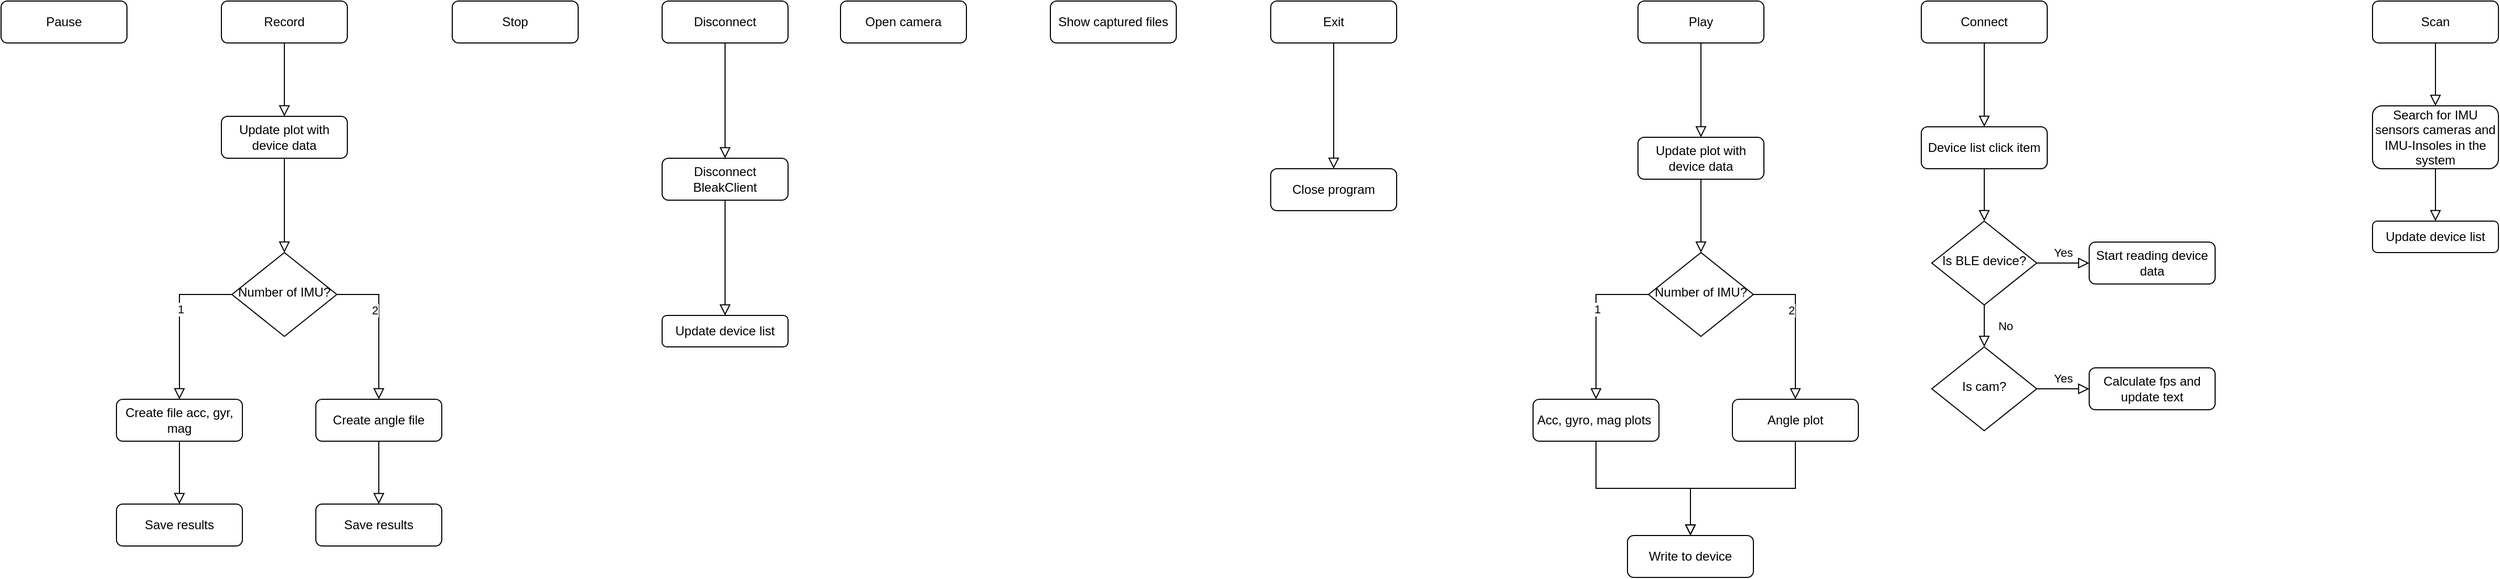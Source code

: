 <mxfile version="20.3.0" type="github">
  <diagram id="C5RBs43oDa-KdzZeNtuy" name="Page-1">
    <mxGraphModel dx="3903" dy="1963" grid="1" gridSize="10" guides="1" tooltips="1" connect="1" arrows="1" fold="1" page="1" pageScale="1" pageWidth="827" pageHeight="1169" math="0" shadow="0">
      <root>
        <mxCell id="WIyWlLk6GJQsqaUBKTNV-0" />
        <mxCell id="WIyWlLk6GJQsqaUBKTNV-1" parent="WIyWlLk6GJQsqaUBKTNV-0" />
        <mxCell id="WIyWlLk6GJQsqaUBKTNV-2" value="" style="rounded=0;html=1;jettySize=auto;orthogonalLoop=1;fontSize=11;endArrow=block;endFill=0;endSize=8;strokeWidth=1;shadow=0;labelBackgroundColor=none;edgeStyle=orthogonalEdgeStyle;" parent="WIyWlLk6GJQsqaUBKTNV-1" source="WIyWlLk6GJQsqaUBKTNV-3" target="WIyWlLk6GJQsqaUBKTNV-6" edge="1">
          <mxGeometry relative="1" as="geometry" />
        </mxCell>
        <mxCell id="WIyWlLk6GJQsqaUBKTNV-3" value="Device list click item" style="rounded=1;whiteSpace=wrap;html=1;fontSize=12;glass=0;strokeWidth=1;shadow=0;" parent="WIyWlLk6GJQsqaUBKTNV-1" vertex="1">
          <mxGeometry x="160" y="80" width="120" height="40" as="geometry" />
        </mxCell>
        <mxCell id="WIyWlLk6GJQsqaUBKTNV-4" value="No" style="rounded=0;html=1;jettySize=auto;orthogonalLoop=1;fontSize=11;endArrow=block;endFill=0;endSize=8;strokeWidth=1;shadow=0;labelBackgroundColor=none;edgeStyle=orthogonalEdgeStyle;" parent="WIyWlLk6GJQsqaUBKTNV-1" source="WIyWlLk6GJQsqaUBKTNV-6" target="WIyWlLk6GJQsqaUBKTNV-10" edge="1">
          <mxGeometry y="20" relative="1" as="geometry">
            <mxPoint as="offset" />
          </mxGeometry>
        </mxCell>
        <mxCell id="WIyWlLk6GJQsqaUBKTNV-5" value="Yes" style="edgeStyle=orthogonalEdgeStyle;rounded=0;html=1;jettySize=auto;orthogonalLoop=1;fontSize=11;endArrow=block;endFill=0;endSize=8;strokeWidth=1;shadow=0;labelBackgroundColor=none;" parent="WIyWlLk6GJQsqaUBKTNV-1" source="WIyWlLk6GJQsqaUBKTNV-6" target="WIyWlLk6GJQsqaUBKTNV-7" edge="1">
          <mxGeometry y="10" relative="1" as="geometry">
            <mxPoint as="offset" />
          </mxGeometry>
        </mxCell>
        <mxCell id="WIyWlLk6GJQsqaUBKTNV-6" value="Is BLE device?" style="rhombus;whiteSpace=wrap;html=1;shadow=0;fontFamily=Helvetica;fontSize=12;align=center;strokeWidth=1;spacing=6;spacingTop=-4;" parent="WIyWlLk6GJQsqaUBKTNV-1" vertex="1">
          <mxGeometry x="170" y="170" width="100" height="80" as="geometry" />
        </mxCell>
        <mxCell id="WIyWlLk6GJQsqaUBKTNV-7" value="Start reading device data" style="rounded=1;whiteSpace=wrap;html=1;fontSize=12;glass=0;strokeWidth=1;shadow=0;" parent="WIyWlLk6GJQsqaUBKTNV-1" vertex="1">
          <mxGeometry x="320" y="190" width="120" height="40" as="geometry" />
        </mxCell>
        <mxCell id="WIyWlLk6GJQsqaUBKTNV-9" value="Yes" style="edgeStyle=orthogonalEdgeStyle;rounded=0;html=1;jettySize=auto;orthogonalLoop=1;fontSize=11;endArrow=block;endFill=0;endSize=8;strokeWidth=1;shadow=0;labelBackgroundColor=none;" parent="WIyWlLk6GJQsqaUBKTNV-1" source="WIyWlLk6GJQsqaUBKTNV-10" target="WIyWlLk6GJQsqaUBKTNV-12" edge="1">
          <mxGeometry y="10" relative="1" as="geometry">
            <mxPoint as="offset" />
          </mxGeometry>
        </mxCell>
        <mxCell id="WIyWlLk6GJQsqaUBKTNV-10" value="Is cam?" style="rhombus;whiteSpace=wrap;html=1;shadow=0;fontFamily=Helvetica;fontSize=12;align=center;strokeWidth=1;spacing=6;spacingTop=-4;" parent="WIyWlLk6GJQsqaUBKTNV-1" vertex="1">
          <mxGeometry x="170" y="290" width="100" height="80" as="geometry" />
        </mxCell>
        <mxCell id="WIyWlLk6GJQsqaUBKTNV-12" value="Calculate fps and update text" style="rounded=1;whiteSpace=wrap;html=1;fontSize=12;glass=0;strokeWidth=1;shadow=0;" parent="WIyWlLk6GJQsqaUBKTNV-1" vertex="1">
          <mxGeometry x="320" y="310" width="120" height="40" as="geometry" />
        </mxCell>
        <mxCell id="mn28sRKZHJ29L1jKlbp--0" value="Connect" style="rounded=1;whiteSpace=wrap;html=1;fontSize=12;glass=0;strokeWidth=1;shadow=0;" parent="WIyWlLk6GJQsqaUBKTNV-1" vertex="1">
          <mxGeometry x="160" y="-40" width="120" height="40" as="geometry" />
        </mxCell>
        <mxCell id="mn28sRKZHJ29L1jKlbp--1" value="" style="rounded=0;html=1;jettySize=auto;orthogonalLoop=1;fontSize=11;endArrow=block;endFill=0;endSize=8;strokeWidth=1;shadow=0;labelBackgroundColor=none;edgeStyle=orthogonalEdgeStyle;" parent="WIyWlLk6GJQsqaUBKTNV-1" source="mn28sRKZHJ29L1jKlbp--0" target="WIyWlLk6GJQsqaUBKTNV-3" edge="1">
          <mxGeometry relative="1" as="geometry">
            <mxPoint x="300" y="10" as="sourcePoint" />
            <mxPoint x="300" y="60" as="targetPoint" />
          </mxGeometry>
        </mxCell>
        <mxCell id="mn28sRKZHJ29L1jKlbp--2" value="Scan" style="rounded=1;whiteSpace=wrap;html=1;fontSize=12;glass=0;strokeWidth=1;shadow=0;" parent="WIyWlLk6GJQsqaUBKTNV-1" vertex="1">
          <mxGeometry x="590" y="-40" width="120" height="40" as="geometry" />
        </mxCell>
        <mxCell id="mn28sRKZHJ29L1jKlbp--3" value="Search for IMU sensors cameras and IMU-Insoles in the system" style="rounded=1;whiteSpace=wrap;html=1;fontSize=12;glass=0;strokeWidth=1;shadow=0;" parent="WIyWlLk6GJQsqaUBKTNV-1" vertex="1">
          <mxGeometry x="590" y="60" width="120" height="60" as="geometry" />
        </mxCell>
        <mxCell id="mn28sRKZHJ29L1jKlbp--4" value="Update device list" style="rounded=1;whiteSpace=wrap;html=1;fontSize=12;glass=0;strokeWidth=1;shadow=0;" parent="WIyWlLk6GJQsqaUBKTNV-1" vertex="1">
          <mxGeometry x="590" y="170" width="120" height="30" as="geometry" />
        </mxCell>
        <mxCell id="mn28sRKZHJ29L1jKlbp--5" value="" style="rounded=0;html=1;jettySize=auto;orthogonalLoop=1;fontSize=11;endArrow=block;endFill=0;endSize=8;strokeWidth=1;shadow=0;labelBackgroundColor=none;edgeStyle=orthogonalEdgeStyle;" parent="WIyWlLk6GJQsqaUBKTNV-1" source="mn28sRKZHJ29L1jKlbp--2" target="mn28sRKZHJ29L1jKlbp--3" edge="1">
          <mxGeometry relative="1" as="geometry">
            <mxPoint x="530" y="20" as="sourcePoint" />
            <mxPoint x="530" y="100" as="targetPoint" />
          </mxGeometry>
        </mxCell>
        <mxCell id="mn28sRKZHJ29L1jKlbp--6" value="" style="rounded=0;html=1;jettySize=auto;orthogonalLoop=1;fontSize=11;endArrow=block;endFill=0;endSize=8;strokeWidth=1;shadow=0;labelBackgroundColor=none;edgeStyle=orthogonalEdgeStyle;" parent="WIyWlLk6GJQsqaUBKTNV-1" source="mn28sRKZHJ29L1jKlbp--3" target="mn28sRKZHJ29L1jKlbp--4" edge="1">
          <mxGeometry relative="1" as="geometry">
            <mxPoint x="550" y="145" as="sourcePoint" />
            <mxPoint x="550" y="225" as="targetPoint" />
          </mxGeometry>
        </mxCell>
        <mxCell id="mn28sRKZHJ29L1jKlbp--7" value="Play" style="rounded=1;whiteSpace=wrap;html=1;fontSize=12;glass=0;strokeWidth=1;shadow=0;" parent="WIyWlLk6GJQsqaUBKTNV-1" vertex="1">
          <mxGeometry x="-110" y="-40" width="120" height="40" as="geometry" />
        </mxCell>
        <mxCell id="mn28sRKZHJ29L1jKlbp--9" value="Number of IMU?" style="rhombus;whiteSpace=wrap;html=1;shadow=0;fontFamily=Helvetica;fontSize=12;align=center;strokeWidth=1;spacing=6;spacingTop=-4;" parent="WIyWlLk6GJQsqaUBKTNV-1" vertex="1">
          <mxGeometry x="-100" y="200" width="100" height="80" as="geometry" />
        </mxCell>
        <mxCell id="mn28sRKZHJ29L1jKlbp--11" value="Acc, gyro, mag plots&amp;nbsp;" style="rounded=1;whiteSpace=wrap;html=1;fontSize=12;glass=0;strokeWidth=1;shadow=0;" parent="WIyWlLk6GJQsqaUBKTNV-1" vertex="1">
          <mxGeometry x="-210" y="340" width="120" height="40" as="geometry" />
        </mxCell>
        <mxCell id="mn28sRKZHJ29L1jKlbp--12" value="Angle plot" style="rounded=1;whiteSpace=wrap;html=1;fontSize=12;glass=0;strokeWidth=1;shadow=0;" parent="WIyWlLk6GJQsqaUBKTNV-1" vertex="1">
          <mxGeometry x="-20" y="340" width="120" height="40" as="geometry" />
        </mxCell>
        <mxCell id="mn28sRKZHJ29L1jKlbp--13" value="" style="rounded=0;html=1;jettySize=auto;orthogonalLoop=1;fontSize=11;endArrow=block;endFill=0;endSize=8;strokeWidth=1;shadow=0;labelBackgroundColor=none;edgeStyle=orthogonalEdgeStyle;exitX=0;exitY=0.5;exitDx=0;exitDy=0;" parent="WIyWlLk6GJQsqaUBKTNV-1" source="mn28sRKZHJ29L1jKlbp--9" target="mn28sRKZHJ29L1jKlbp--11" edge="1">
          <mxGeometry relative="1" as="geometry">
            <mxPoint x="-120" y="330" as="sourcePoint" />
            <mxPoint x="-120" y="440" as="targetPoint" />
          </mxGeometry>
        </mxCell>
        <mxCell id="mn28sRKZHJ29L1jKlbp--14" value="1" style="edgeLabel;html=1;align=center;verticalAlign=middle;resizable=0;points=[];" parent="mn28sRKZHJ29L1jKlbp--13" vertex="1" connectable="0">
          <mxGeometry x="-0.152" y="1" relative="1" as="geometry">
            <mxPoint as="offset" />
          </mxGeometry>
        </mxCell>
        <mxCell id="mn28sRKZHJ29L1jKlbp--15" value="" style="rounded=0;html=1;jettySize=auto;orthogonalLoop=1;fontSize=11;endArrow=block;endFill=0;endSize=8;strokeWidth=1;shadow=0;labelBackgroundColor=none;edgeStyle=orthogonalEdgeStyle;exitX=1;exitY=0.5;exitDx=0;exitDy=0;" parent="WIyWlLk6GJQsqaUBKTNV-1" source="mn28sRKZHJ29L1jKlbp--9" target="mn28sRKZHJ29L1jKlbp--12" edge="1">
          <mxGeometry relative="1" as="geometry">
            <mxPoint x="-80" y="370" as="sourcePoint" />
            <mxPoint x="-80" y="480" as="targetPoint" />
          </mxGeometry>
        </mxCell>
        <mxCell id="mn28sRKZHJ29L1jKlbp--16" value="2" style="edgeLabel;html=1;align=center;verticalAlign=middle;resizable=0;points=[];" parent="mn28sRKZHJ29L1jKlbp--15" vertex="1" connectable="0">
          <mxGeometry x="-0.214" y="-4" relative="1" as="geometry">
            <mxPoint as="offset" />
          </mxGeometry>
        </mxCell>
        <mxCell id="mn28sRKZHJ29L1jKlbp--17" value="Write to device" style="rounded=1;whiteSpace=wrap;html=1;fontSize=12;glass=0;strokeWidth=1;shadow=0;" parent="WIyWlLk6GJQsqaUBKTNV-1" vertex="1">
          <mxGeometry x="-120" y="470" width="120" height="40" as="geometry" />
        </mxCell>
        <mxCell id="mn28sRKZHJ29L1jKlbp--18" value="" style="rounded=0;html=1;jettySize=auto;orthogonalLoop=1;fontSize=11;endArrow=block;endFill=0;endSize=8;strokeWidth=1;shadow=0;labelBackgroundColor=none;edgeStyle=orthogonalEdgeStyle;" parent="WIyWlLk6GJQsqaUBKTNV-1" source="mn28sRKZHJ29L1jKlbp--11" target="mn28sRKZHJ29L1jKlbp--17" edge="1">
          <mxGeometry relative="1" as="geometry">
            <mxPoint x="-170" y="460" as="sourcePoint" />
            <mxPoint x="-170" y="570" as="targetPoint" />
          </mxGeometry>
        </mxCell>
        <mxCell id="mn28sRKZHJ29L1jKlbp--19" value="" style="rounded=0;html=1;jettySize=auto;orthogonalLoop=1;fontSize=11;endArrow=block;endFill=0;endSize=8;strokeWidth=1;shadow=0;labelBackgroundColor=none;edgeStyle=orthogonalEdgeStyle;" parent="WIyWlLk6GJQsqaUBKTNV-1" source="mn28sRKZHJ29L1jKlbp--12" target="mn28sRKZHJ29L1jKlbp--17" edge="1">
          <mxGeometry relative="1" as="geometry">
            <mxPoint x="50" y="435" as="sourcePoint" />
            <mxPoint x="50" y="545" as="targetPoint" />
          </mxGeometry>
        </mxCell>
        <mxCell id="mn28sRKZHJ29L1jKlbp--20" value="Exit" style="rounded=1;whiteSpace=wrap;html=1;fontSize=12;glass=0;strokeWidth=1;shadow=0;" parent="WIyWlLk6GJQsqaUBKTNV-1" vertex="1">
          <mxGeometry x="-460" y="-40" width="120" height="40" as="geometry" />
        </mxCell>
        <mxCell id="mn28sRKZHJ29L1jKlbp--21" value="Close program" style="rounded=1;whiteSpace=wrap;html=1;fontSize=12;glass=0;strokeWidth=1;shadow=0;" parent="WIyWlLk6GJQsqaUBKTNV-1" vertex="1">
          <mxGeometry x="-460" y="120" width="120" height="40" as="geometry" />
        </mxCell>
        <mxCell id="mn28sRKZHJ29L1jKlbp--22" value="" style="rounded=0;html=1;jettySize=auto;orthogonalLoop=1;fontSize=11;endArrow=block;endFill=0;endSize=8;strokeWidth=1;shadow=0;labelBackgroundColor=none;edgeStyle=orthogonalEdgeStyle;" parent="WIyWlLk6GJQsqaUBKTNV-1" source="mn28sRKZHJ29L1jKlbp--20" target="mn28sRKZHJ29L1jKlbp--21" edge="1">
          <mxGeometry relative="1" as="geometry">
            <mxPoint x="-380" y="30" as="sourcePoint" />
            <mxPoint x="-380" y="140" as="targetPoint" />
          </mxGeometry>
        </mxCell>
        <mxCell id="mn28sRKZHJ29L1jKlbp--23" value="Show captured files" style="rounded=1;whiteSpace=wrap;html=1;fontSize=12;glass=0;strokeWidth=1;shadow=0;" parent="WIyWlLk6GJQsqaUBKTNV-1" vertex="1">
          <mxGeometry x="-670" y="-40" width="120" height="40" as="geometry" />
        </mxCell>
        <mxCell id="mn28sRKZHJ29L1jKlbp--24" value="Open camera" style="rounded=1;whiteSpace=wrap;html=1;fontSize=12;glass=0;strokeWidth=1;shadow=0;" parent="WIyWlLk6GJQsqaUBKTNV-1" vertex="1">
          <mxGeometry x="-870" y="-40" width="120" height="40" as="geometry" />
        </mxCell>
        <mxCell id="nYYQG9YODrcpCNj0-MgX-0" value="Disconnect" style="rounded=1;whiteSpace=wrap;html=1;fontSize=12;glass=0;strokeWidth=1;shadow=0;" parent="WIyWlLk6GJQsqaUBKTNV-1" vertex="1">
          <mxGeometry x="-1040" y="-40" width="120" height="40" as="geometry" />
        </mxCell>
        <mxCell id="nYYQG9YODrcpCNj0-MgX-1" value="Update device list" style="rounded=1;whiteSpace=wrap;html=1;fontSize=12;glass=0;strokeWidth=1;shadow=0;" parent="WIyWlLk6GJQsqaUBKTNV-1" vertex="1">
          <mxGeometry x="-1040" y="260" width="120" height="30" as="geometry" />
        </mxCell>
        <mxCell id="nYYQG9YODrcpCNj0-MgX-2" value="" style="rounded=0;html=1;jettySize=auto;orthogonalLoop=1;fontSize=11;endArrow=block;endFill=0;endSize=8;strokeWidth=1;shadow=0;labelBackgroundColor=none;edgeStyle=orthogonalEdgeStyle;" parent="WIyWlLk6GJQsqaUBKTNV-1" source="nYYQG9YODrcpCNj0-MgX-3" target="nYYQG9YODrcpCNj0-MgX-1" edge="1">
          <mxGeometry relative="1" as="geometry">
            <mxPoint x="-980.5" y="190" as="sourcePoint" />
            <mxPoint x="-980.5" y="310" as="targetPoint" />
          </mxGeometry>
        </mxCell>
        <mxCell id="nYYQG9YODrcpCNj0-MgX-3" value="Disconnect BleakClient" style="rounded=1;whiteSpace=wrap;html=1;fontSize=12;glass=0;strokeWidth=1;shadow=0;" parent="WIyWlLk6GJQsqaUBKTNV-1" vertex="1">
          <mxGeometry x="-1040" y="110" width="120" height="40" as="geometry" />
        </mxCell>
        <mxCell id="nYYQG9YODrcpCNj0-MgX-4" value="" style="rounded=0;html=1;jettySize=auto;orthogonalLoop=1;fontSize=11;endArrow=block;endFill=0;endSize=8;strokeWidth=1;shadow=0;labelBackgroundColor=none;edgeStyle=orthogonalEdgeStyle;" parent="WIyWlLk6GJQsqaUBKTNV-1" source="nYYQG9YODrcpCNj0-MgX-0" target="nYYQG9YODrcpCNj0-MgX-3" edge="1">
          <mxGeometry relative="1" as="geometry">
            <mxPoint x="-910" as="sourcePoint" />
            <mxPoint x="-910" y="120" as="targetPoint" />
          </mxGeometry>
        </mxCell>
        <mxCell id="nYYQG9YODrcpCNj0-MgX-5" value="Stop" style="rounded=1;whiteSpace=wrap;html=1;fontSize=12;glass=0;strokeWidth=1;shadow=0;" parent="WIyWlLk6GJQsqaUBKTNV-1" vertex="1">
          <mxGeometry x="-1240" y="-40" width="120" height="40" as="geometry" />
        </mxCell>
        <mxCell id="nYYQG9YODrcpCNj0-MgX-7" value="Record" style="rounded=1;whiteSpace=wrap;html=1;fontSize=12;glass=0;strokeWidth=1;shadow=0;" parent="WIyWlLk6GJQsqaUBKTNV-1" vertex="1">
          <mxGeometry x="-1460" y="-40" width="120" height="40" as="geometry" />
        </mxCell>
        <mxCell id="nYYQG9YODrcpCNj0-MgX-9" value="" style="rounded=0;html=1;jettySize=auto;orthogonalLoop=1;fontSize=11;endArrow=block;endFill=0;endSize=8;strokeWidth=1;shadow=0;labelBackgroundColor=none;edgeStyle=orthogonalEdgeStyle;" parent="WIyWlLk6GJQsqaUBKTNV-1" source="zzQkw6SvK0GUavHwlNIH-3" target="nYYQG9YODrcpCNj0-MgX-24" edge="1">
          <mxGeometry relative="1" as="geometry">
            <mxPoint x="-1330" y="20" as="sourcePoint" />
            <mxPoint x="-1400" y="100" as="targetPoint" />
          </mxGeometry>
        </mxCell>
        <mxCell id="nYYQG9YODrcpCNj0-MgX-24" value="Number of IMU?" style="rhombus;whiteSpace=wrap;html=1;shadow=0;fontFamily=Helvetica;fontSize=12;align=center;strokeWidth=1;spacing=6;spacingTop=-4;" parent="WIyWlLk6GJQsqaUBKTNV-1" vertex="1">
          <mxGeometry x="-1450" y="200" width="100" height="80" as="geometry" />
        </mxCell>
        <mxCell id="nYYQG9YODrcpCNj0-MgX-25" value="Create file acc, gyr, mag" style="rounded=1;whiteSpace=wrap;html=1;fontSize=12;glass=0;strokeWidth=1;shadow=0;" parent="WIyWlLk6GJQsqaUBKTNV-1" vertex="1">
          <mxGeometry x="-1560" y="340" width="120" height="40" as="geometry" />
        </mxCell>
        <mxCell id="nYYQG9YODrcpCNj0-MgX-26" value="Create angle file" style="rounded=1;whiteSpace=wrap;html=1;fontSize=12;glass=0;strokeWidth=1;shadow=0;" parent="WIyWlLk6GJQsqaUBKTNV-1" vertex="1">
          <mxGeometry x="-1370" y="340" width="120" height="40" as="geometry" />
        </mxCell>
        <mxCell id="nYYQG9YODrcpCNj0-MgX-27" value="" style="rounded=0;html=1;jettySize=auto;orthogonalLoop=1;fontSize=11;endArrow=block;endFill=0;endSize=8;strokeWidth=1;shadow=0;labelBackgroundColor=none;edgeStyle=orthogonalEdgeStyle;exitX=0;exitY=0.5;exitDx=0;exitDy=0;" parent="WIyWlLk6GJQsqaUBKTNV-1" source="nYYQG9YODrcpCNj0-MgX-24" target="nYYQG9YODrcpCNj0-MgX-25" edge="1">
          <mxGeometry relative="1" as="geometry">
            <mxPoint x="-1470" y="330" as="sourcePoint" />
            <mxPoint x="-1470" y="440" as="targetPoint" />
          </mxGeometry>
        </mxCell>
        <mxCell id="nYYQG9YODrcpCNj0-MgX-28" value="1" style="edgeLabel;html=1;align=center;verticalAlign=middle;resizable=0;points=[];" parent="nYYQG9YODrcpCNj0-MgX-27" vertex="1" connectable="0">
          <mxGeometry x="-0.152" y="1" relative="1" as="geometry">
            <mxPoint as="offset" />
          </mxGeometry>
        </mxCell>
        <mxCell id="nYYQG9YODrcpCNj0-MgX-29" value="" style="rounded=0;html=1;jettySize=auto;orthogonalLoop=1;fontSize=11;endArrow=block;endFill=0;endSize=8;strokeWidth=1;shadow=0;labelBackgroundColor=none;edgeStyle=orthogonalEdgeStyle;exitX=1;exitY=0.5;exitDx=0;exitDy=0;" parent="WIyWlLk6GJQsqaUBKTNV-1" source="nYYQG9YODrcpCNj0-MgX-24" target="nYYQG9YODrcpCNj0-MgX-26" edge="1">
          <mxGeometry relative="1" as="geometry">
            <mxPoint x="-1430" y="370" as="sourcePoint" />
            <mxPoint x="-1430" y="480" as="targetPoint" />
          </mxGeometry>
        </mxCell>
        <mxCell id="nYYQG9YODrcpCNj0-MgX-30" value="2" style="edgeLabel;html=1;align=center;verticalAlign=middle;resizable=0;points=[];" parent="nYYQG9YODrcpCNj0-MgX-29" vertex="1" connectable="0">
          <mxGeometry x="-0.214" y="-4" relative="1" as="geometry">
            <mxPoint as="offset" />
          </mxGeometry>
        </mxCell>
        <mxCell id="nYYQG9YODrcpCNj0-MgX-31" value="Pause" style="rounded=1;whiteSpace=wrap;html=1;fontSize=12;glass=0;strokeWidth=1;shadow=0;" parent="WIyWlLk6GJQsqaUBKTNV-1" vertex="1">
          <mxGeometry x="-1670" y="-40" width="120" height="40" as="geometry" />
        </mxCell>
        <mxCell id="zzQkw6SvK0GUavHwlNIH-0" value="Update plot with device data" style="rounded=1;whiteSpace=wrap;html=1;fontSize=12;glass=0;strokeWidth=1;shadow=0;" vertex="1" parent="WIyWlLk6GJQsqaUBKTNV-1">
          <mxGeometry x="-110" y="90" width="120" height="40" as="geometry" />
        </mxCell>
        <mxCell id="zzQkw6SvK0GUavHwlNIH-1" value="" style="rounded=0;html=1;jettySize=auto;orthogonalLoop=1;fontSize=11;endArrow=block;endFill=0;endSize=8;strokeWidth=1;shadow=0;labelBackgroundColor=none;edgeStyle=orthogonalEdgeStyle;" edge="1" parent="WIyWlLk6GJQsqaUBKTNV-1" source="mn28sRKZHJ29L1jKlbp--7" target="zzQkw6SvK0GUavHwlNIH-0">
          <mxGeometry relative="1" as="geometry">
            <mxPoint x="-30" y="10" as="sourcePoint" />
            <mxPoint x="-30" y="90" as="targetPoint" />
          </mxGeometry>
        </mxCell>
        <mxCell id="zzQkw6SvK0GUavHwlNIH-2" value="" style="rounded=0;html=1;jettySize=auto;orthogonalLoop=1;fontSize=11;endArrow=block;endFill=0;endSize=8;strokeWidth=1;shadow=0;labelBackgroundColor=none;edgeStyle=orthogonalEdgeStyle;" edge="1" parent="WIyWlLk6GJQsqaUBKTNV-1" source="zzQkw6SvK0GUavHwlNIH-0" target="mn28sRKZHJ29L1jKlbp--9">
          <mxGeometry relative="1" as="geometry">
            <mxPoint x="39.5" y="160" as="sourcePoint" />
            <mxPoint x="39.5" y="250" as="targetPoint" />
          </mxGeometry>
        </mxCell>
        <mxCell id="zzQkw6SvK0GUavHwlNIH-3" value="Update plot with device data" style="rounded=1;whiteSpace=wrap;html=1;fontSize=12;glass=0;strokeWidth=1;shadow=0;" vertex="1" parent="WIyWlLk6GJQsqaUBKTNV-1">
          <mxGeometry x="-1460" y="70" width="120" height="40" as="geometry" />
        </mxCell>
        <mxCell id="zzQkw6SvK0GUavHwlNIH-6" value="" style="rounded=0;html=1;jettySize=auto;orthogonalLoop=1;fontSize=11;endArrow=block;endFill=0;endSize=8;strokeWidth=1;shadow=0;labelBackgroundColor=none;edgeStyle=orthogonalEdgeStyle;" edge="1" parent="WIyWlLk6GJQsqaUBKTNV-1" source="nYYQG9YODrcpCNj0-MgX-7" target="zzQkw6SvK0GUavHwlNIH-3">
          <mxGeometry relative="1" as="geometry">
            <mxPoint x="-1300" y="70" as="sourcePoint" />
            <mxPoint x="-1300" y="160" as="targetPoint" />
          </mxGeometry>
        </mxCell>
        <mxCell id="zzQkw6SvK0GUavHwlNIH-7" value="Save results" style="rounded=1;whiteSpace=wrap;html=1;fontSize=12;glass=0;strokeWidth=1;shadow=0;" vertex="1" parent="WIyWlLk6GJQsqaUBKTNV-1">
          <mxGeometry x="-1560" y="440" width="120" height="40" as="geometry" />
        </mxCell>
        <mxCell id="zzQkw6SvK0GUavHwlNIH-8" value="" style="rounded=0;html=1;jettySize=auto;orthogonalLoop=1;fontSize=11;endArrow=block;endFill=0;endSize=8;strokeWidth=1;shadow=0;labelBackgroundColor=none;edgeStyle=orthogonalEdgeStyle;" edge="1" parent="WIyWlLk6GJQsqaUBKTNV-1" source="nYYQG9YODrcpCNj0-MgX-25" target="zzQkw6SvK0GUavHwlNIH-7">
          <mxGeometry relative="1" as="geometry">
            <mxPoint x="-1360" y="495" as="sourcePoint" />
            <mxPoint x="-1360" y="585" as="targetPoint" />
          </mxGeometry>
        </mxCell>
        <mxCell id="zzQkw6SvK0GUavHwlNIH-9" value="Save results" style="rounded=1;whiteSpace=wrap;html=1;fontSize=12;glass=0;strokeWidth=1;shadow=0;" vertex="1" parent="WIyWlLk6GJQsqaUBKTNV-1">
          <mxGeometry x="-1370" y="440" width="120" height="40" as="geometry" />
        </mxCell>
        <mxCell id="zzQkw6SvK0GUavHwlNIH-10" value="" style="rounded=0;html=1;jettySize=auto;orthogonalLoop=1;fontSize=11;endArrow=block;endFill=0;endSize=8;strokeWidth=1;shadow=0;labelBackgroundColor=none;edgeStyle=orthogonalEdgeStyle;" edge="1" parent="WIyWlLk6GJQsqaUBKTNV-1" source="nYYQG9YODrcpCNj0-MgX-26" target="zzQkw6SvK0GUavHwlNIH-9">
          <mxGeometry relative="1" as="geometry">
            <mxPoint x="-1390" y="540" as="sourcePoint" />
            <mxPoint x="-1390" y="600" as="targetPoint" />
          </mxGeometry>
        </mxCell>
      </root>
    </mxGraphModel>
  </diagram>
</mxfile>
